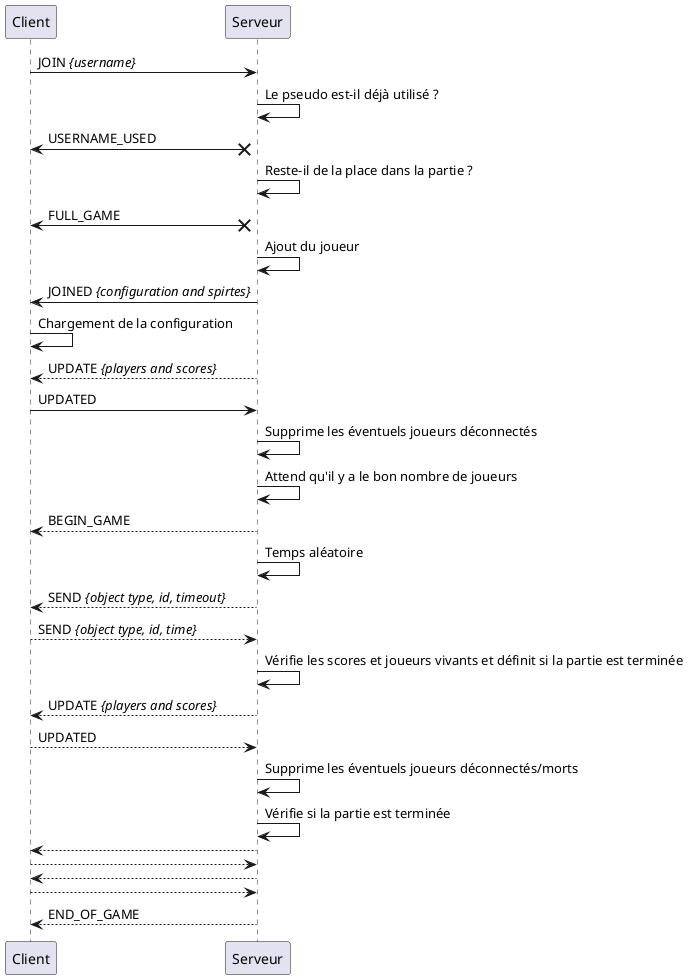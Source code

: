 @startuml

Client -> Serveur : JOIN <i>{username}</i>

Serveur -> Serveur : Le pseudo est-il déjà utilisé ?

Client <-x Serveur : USERNAME_USED

Serveur -> Serveur : Reste-il de la place dans la partie ?

Client <-x Serveur : FULL_GAME

Serveur -> Serveur : Ajout du joueur

Serveur -> Client : JOINED <i>{configuration and spirtes}</i>

Client -> Client : Chargement de la configuration

Serveur --> Client : UPDATE <i>{players and scores}</i>

Client -> Serveur : UPDATED

Serveur -> Serveur : Supprime les éventuels joueurs déconnectés

Serveur -> Serveur : Attend qu'il y a le bon nombre de joueurs

Serveur --> Client : BEGIN_GAME

Serveur -> Serveur : Temps aléatoire

Serveur --> Client : SEND <i>{object type, id, timeout}</i>

Client --> Serveur : SEND <i>{object type, id, time}</i>

Serveur -> Serveur : Vérifie les scores et joueurs vivants et définit si la partie est terminée

Serveur --> Client : UPDATE <i>{players and scores}</i>

Client --> Serveur : UPDATED

Serveur -> Serveur : Supprime les éventuels joueurs déconnectés/morts

Serveur -> Serveur : Vérifie si la partie est terminée

Serveur --> Client

Client --> Serveur

Serveur --> Client

Client --> Serveur

Serveur --> Client : END_OF_GAME

@enduml
